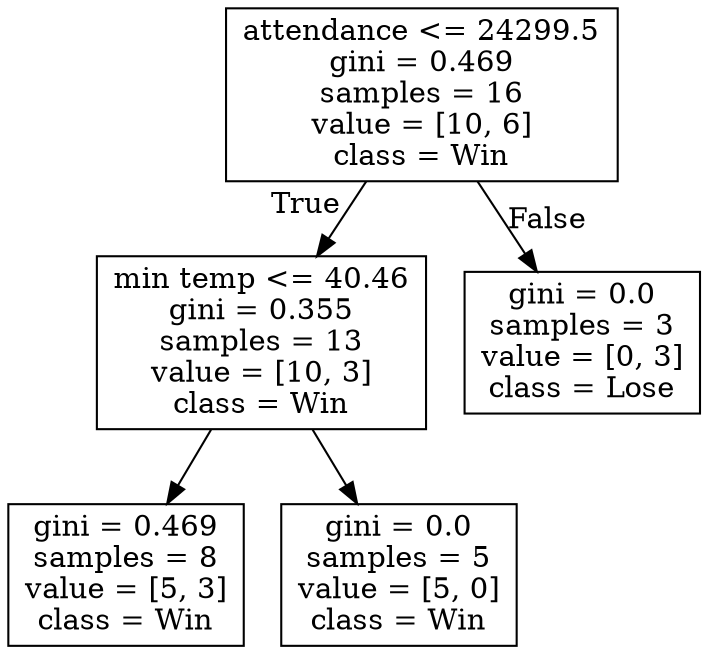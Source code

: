digraph Tree {
node [shape=box] ;
0 [label="attendance <= 24299.5\ngini = 0.469\nsamples = 16\nvalue = [10, 6]\nclass = Win"] ;
1 [label="min temp <= 40.46\ngini = 0.355\nsamples = 13\nvalue = [10, 3]\nclass = Win"] ;
0 -> 1 [labeldistance=2.5, labelangle=45, headlabel="True"] ;
2 [label="gini = 0.469\nsamples = 8\nvalue = [5, 3]\nclass = Win"] ;
1 -> 2 ;
3 [label="gini = 0.0\nsamples = 5\nvalue = [5, 0]\nclass = Win"] ;
1 -> 3 ;
4 [label="gini = 0.0\nsamples = 3\nvalue = [0, 3]\nclass = Lose"] ;
0 -> 4 [labeldistance=2.5, labelangle=-45, headlabel="False"] ;
}